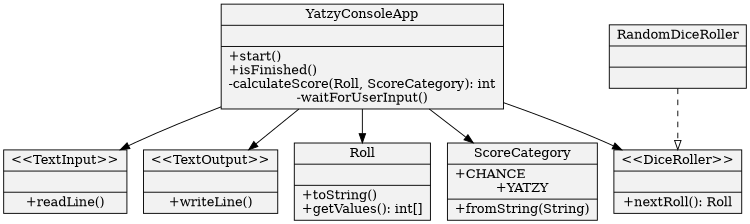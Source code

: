 digraph add_category_green {
size="5,5"
node[shape=record,style=filled,fillcolor=gray95]

1[label = "{YatzyConsoleApp||+start()\l+isFinished()\l-calculateScore(Roll, ScoreCategory): int\l-waitForUserInput()}"]
2[label = "{\<\<TextInput\>\>||+readLine()}"]
3[label = "{\<\<TextOutput\>\>||+writeLine()}"]
4[label = "{\<\<DiceRoller\>\>||+nextRoll(): Roll}"]
5[label = "{Roll||+toString()\l+getValues(): int[]}"]
7[label = "{RandomDiceRoller||}"]
8[label = "{ScoreCategory|+CHANCE\l+YATZY|+fromString(String)}"]

1->2
1->3
1->4
1->5
1->8
7->4 [style=dashed,arrowhead=onormal]
}
